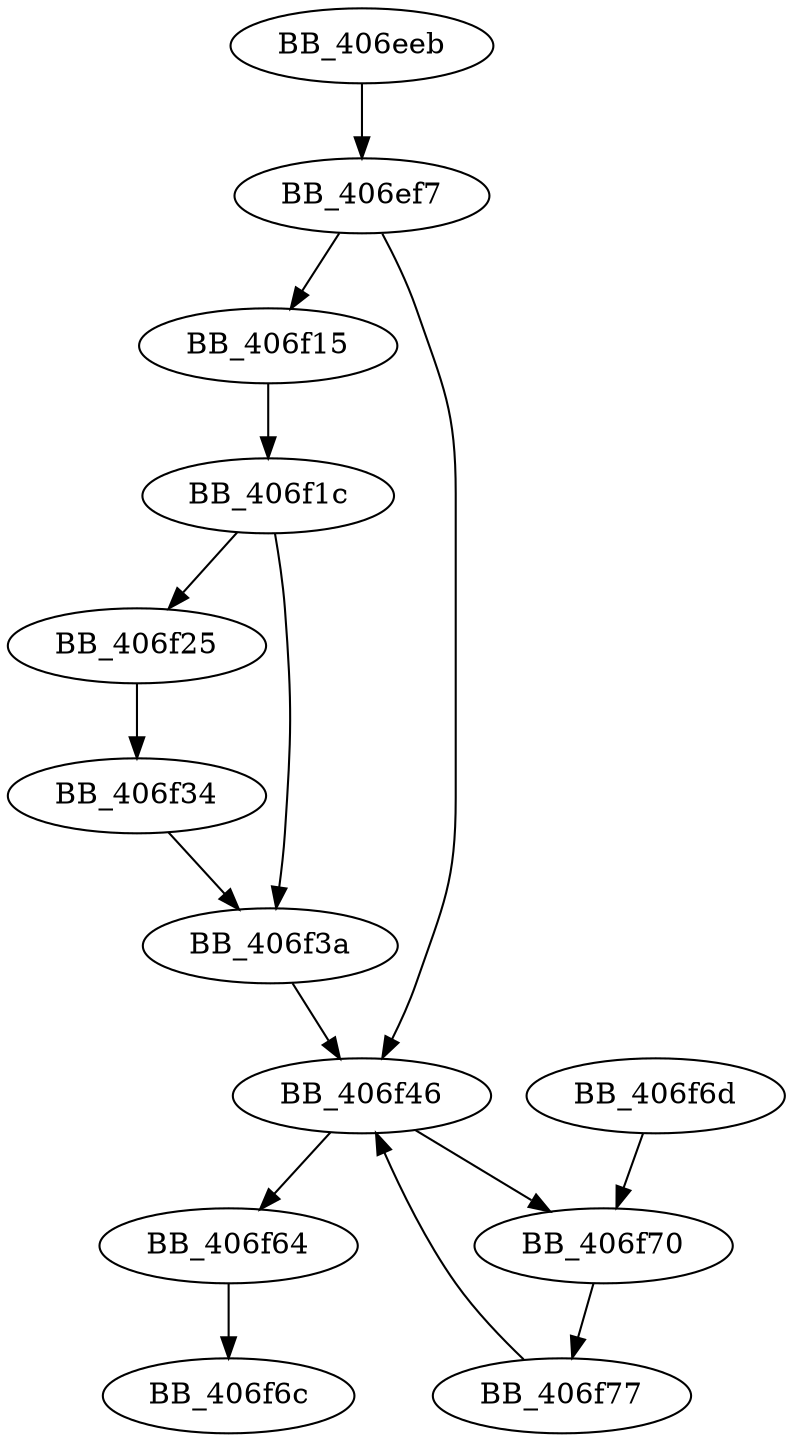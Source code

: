 DiGraph ___lock_fhandle{
BB_406eeb->BB_406ef7
BB_406ef7->BB_406f15
BB_406ef7->BB_406f46
BB_406f15->BB_406f1c
BB_406f1c->BB_406f25
BB_406f1c->BB_406f3a
BB_406f25->BB_406f34
BB_406f34->BB_406f3a
BB_406f3a->BB_406f46
BB_406f46->BB_406f64
BB_406f46->BB_406f70
BB_406f64->BB_406f6c
BB_406f6d->BB_406f70
BB_406f70->BB_406f77
BB_406f77->BB_406f46
}
